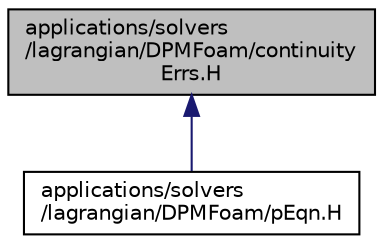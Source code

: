 digraph "applications/solvers/lagrangian/DPMFoam/continuityErrs.H"
{
  bgcolor="transparent";
  edge [fontname="Helvetica",fontsize="10",labelfontname="Helvetica",labelfontsize="10"];
  node [fontname="Helvetica",fontsize="10",shape=record];
  Node1 [label="applications/solvers\l/lagrangian/DPMFoam/continuity\lErrs.H",height=0.2,width=0.4,color="black", fillcolor="grey75", style="filled", fontcolor="black"];
  Node1 -> Node2 [dir="back",color="midnightblue",fontsize="10",style="solid",fontname="Helvetica"];
  Node2 [label="applications/solvers\l/lagrangian/DPMFoam/pEqn.H",height=0.2,width=0.4,color="black",URL="$a39281.html"];
}
